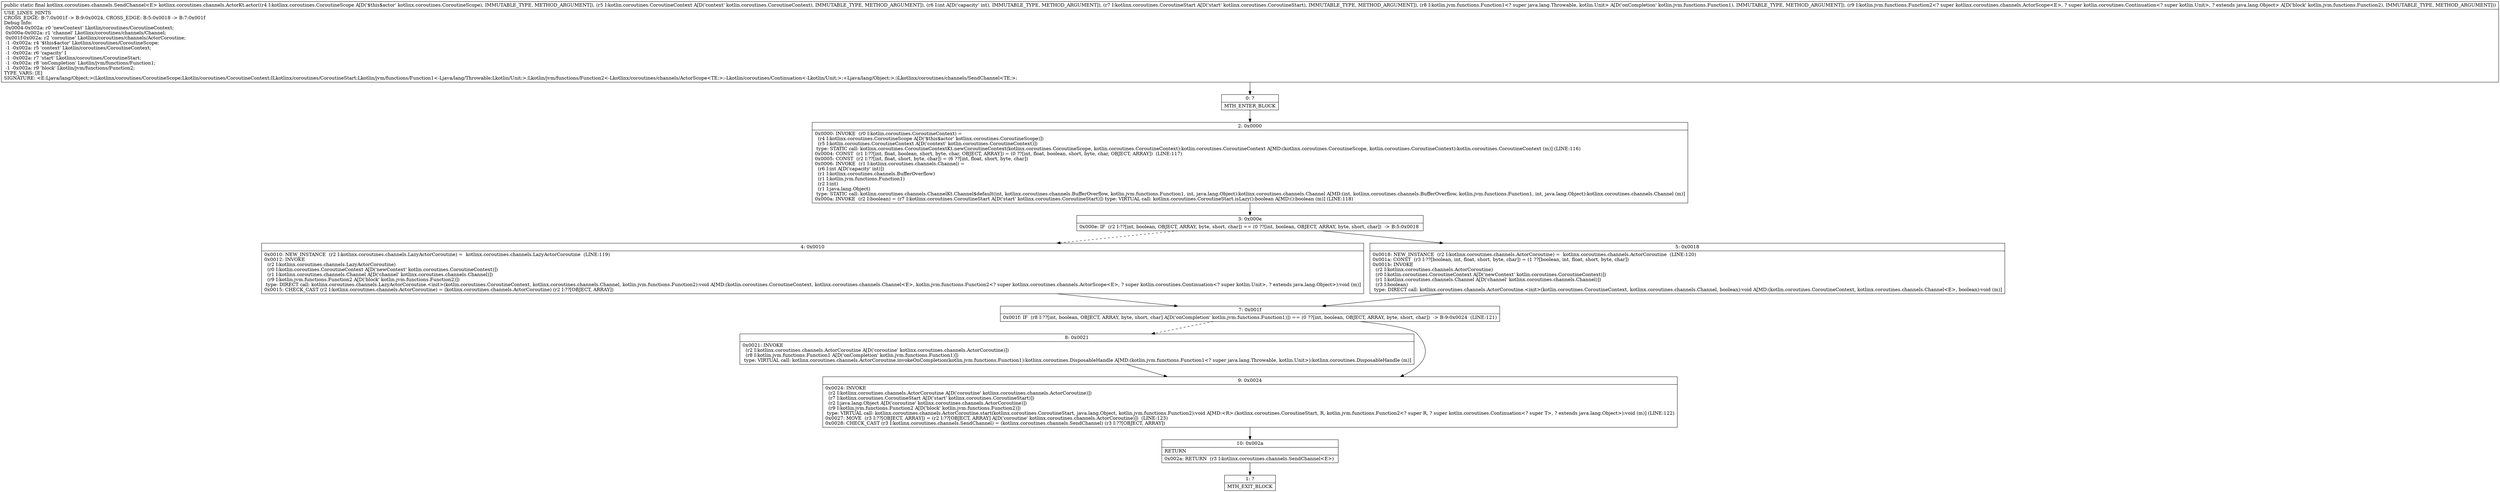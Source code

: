 digraph "CFG forkotlinx.coroutines.channels.ActorKt.actor(Lkotlinx\/coroutines\/CoroutineScope;Lkotlin\/coroutines\/CoroutineContext;ILkotlinx\/coroutines\/CoroutineStart;Lkotlin\/jvm\/functions\/Function1;Lkotlin\/jvm\/functions\/Function2;)Lkotlinx\/coroutines\/channels\/SendChannel;" {
Node_0 [shape=record,label="{0\:\ ?|MTH_ENTER_BLOCK\l}"];
Node_2 [shape=record,label="{2\:\ 0x0000|0x0000: INVOKE  (r0 I:kotlin.coroutines.CoroutineContext) = \l  (r4 I:kotlinx.coroutines.CoroutineScope A[D('$this$actor' kotlinx.coroutines.CoroutineScope)])\l  (r5 I:kotlin.coroutines.CoroutineContext A[D('context' kotlin.coroutines.CoroutineContext)])\l type: STATIC call: kotlinx.coroutines.CoroutineContextKt.newCoroutineContext(kotlinx.coroutines.CoroutineScope, kotlin.coroutines.CoroutineContext):kotlin.coroutines.CoroutineContext A[MD:(kotlinx.coroutines.CoroutineScope, kotlin.coroutines.CoroutineContext):kotlin.coroutines.CoroutineContext (m)] (LINE:116)\l0x0004: CONST  (r1 I:??[int, float, boolean, short, byte, char, OBJECT, ARRAY]) = (0 ??[int, float, boolean, short, byte, char, OBJECT, ARRAY])  (LINE:117)\l0x0005: CONST  (r2 I:??[int, float, short, byte, char]) = (6 ??[int, float, short, byte, char]) \l0x0006: INVOKE  (r1 I:kotlinx.coroutines.channels.Channel) = \l  (r6 I:int A[D('capacity' int)])\l  (r1 I:kotlinx.coroutines.channels.BufferOverflow)\l  (r1 I:kotlin.jvm.functions.Function1)\l  (r2 I:int)\l  (r1 I:java.lang.Object)\l type: STATIC call: kotlinx.coroutines.channels.ChannelKt.Channel$default(int, kotlinx.coroutines.channels.BufferOverflow, kotlin.jvm.functions.Function1, int, java.lang.Object):kotlinx.coroutines.channels.Channel A[MD:(int, kotlinx.coroutines.channels.BufferOverflow, kotlin.jvm.functions.Function1, int, java.lang.Object):kotlinx.coroutines.channels.Channel (m)]\l0x000a: INVOKE  (r2 I:boolean) = (r7 I:kotlinx.coroutines.CoroutineStart A[D('start' kotlinx.coroutines.CoroutineStart)]) type: VIRTUAL call: kotlinx.coroutines.CoroutineStart.isLazy():boolean A[MD:():boolean (m)] (LINE:118)\l}"];
Node_3 [shape=record,label="{3\:\ 0x000e|0x000e: IF  (r2 I:??[int, boolean, OBJECT, ARRAY, byte, short, char]) == (0 ??[int, boolean, OBJECT, ARRAY, byte, short, char])  \-\> B:5:0x0018 \l}"];
Node_4 [shape=record,label="{4\:\ 0x0010|0x0010: NEW_INSTANCE  (r2 I:kotlinx.coroutines.channels.LazyActorCoroutine) =  kotlinx.coroutines.channels.LazyActorCoroutine  (LINE:119)\l0x0012: INVOKE  \l  (r2 I:kotlinx.coroutines.channels.LazyActorCoroutine)\l  (r0 I:kotlin.coroutines.CoroutineContext A[D('newContext' kotlin.coroutines.CoroutineContext)])\l  (r1 I:kotlinx.coroutines.channels.Channel A[D('channel' kotlinx.coroutines.channels.Channel)])\l  (r9 I:kotlin.jvm.functions.Function2 A[D('block' kotlin.jvm.functions.Function2)])\l type: DIRECT call: kotlinx.coroutines.channels.LazyActorCoroutine.\<init\>(kotlin.coroutines.CoroutineContext, kotlinx.coroutines.channels.Channel, kotlin.jvm.functions.Function2):void A[MD:(kotlin.coroutines.CoroutineContext, kotlinx.coroutines.channels.Channel\<E\>, kotlin.jvm.functions.Function2\<? super kotlinx.coroutines.channels.ActorScope\<E\>, ? super kotlin.coroutines.Continuation\<? super kotlin.Unit\>, ? extends java.lang.Object\>):void (m)]\l0x0015: CHECK_CAST (r2 I:kotlinx.coroutines.channels.ActorCoroutine) = (kotlinx.coroutines.channels.ActorCoroutine) (r2 I:??[OBJECT, ARRAY]) \l}"];
Node_7 [shape=record,label="{7\:\ 0x001f|0x001f: IF  (r8 I:??[int, boolean, OBJECT, ARRAY, byte, short, char] A[D('onCompletion' kotlin.jvm.functions.Function1)]) == (0 ??[int, boolean, OBJECT, ARRAY, byte, short, char])  \-\> B:9:0x0024  (LINE:121)\l}"];
Node_8 [shape=record,label="{8\:\ 0x0021|0x0021: INVOKE  \l  (r2 I:kotlinx.coroutines.channels.ActorCoroutine A[D('coroutine' kotlinx.coroutines.channels.ActorCoroutine)])\l  (r8 I:kotlin.jvm.functions.Function1 A[D('onCompletion' kotlin.jvm.functions.Function1)])\l type: VIRTUAL call: kotlinx.coroutines.channels.ActorCoroutine.invokeOnCompletion(kotlin.jvm.functions.Function1):kotlinx.coroutines.DisposableHandle A[MD:(kotlin.jvm.functions.Function1\<? super java.lang.Throwable, kotlin.Unit\>):kotlinx.coroutines.DisposableHandle (m)]\l}"];
Node_9 [shape=record,label="{9\:\ 0x0024|0x0024: INVOKE  \l  (r2 I:kotlinx.coroutines.channels.ActorCoroutine A[D('coroutine' kotlinx.coroutines.channels.ActorCoroutine)])\l  (r7 I:kotlinx.coroutines.CoroutineStart A[D('start' kotlinx.coroutines.CoroutineStart)])\l  (r2 I:java.lang.Object A[D('coroutine' kotlinx.coroutines.channels.ActorCoroutine)])\l  (r9 I:kotlin.jvm.functions.Function2 A[D('block' kotlin.jvm.functions.Function2)])\l type: VIRTUAL call: kotlinx.coroutines.channels.ActorCoroutine.start(kotlinx.coroutines.CoroutineStart, java.lang.Object, kotlin.jvm.functions.Function2):void A[MD:\<R\>:(kotlinx.coroutines.CoroutineStart, R, kotlin.jvm.functions.Function2\<? super R, ? super kotlin.coroutines.Continuation\<? super T\>, ? extends java.lang.Object\>):void (m)] (LINE:122)\l0x0027: MOVE  (r3 I:??[OBJECT, ARRAY]) = (r2 I:??[OBJECT, ARRAY] A[D('coroutine' kotlinx.coroutines.channels.ActorCoroutine)])  (LINE:123)\l0x0028: CHECK_CAST (r3 I:kotlinx.coroutines.channels.SendChannel) = (kotlinx.coroutines.channels.SendChannel) (r3 I:??[OBJECT, ARRAY]) \l}"];
Node_10 [shape=record,label="{10\:\ 0x002a|RETURN\l|0x002a: RETURN  (r3 I:kotlinx.coroutines.channels.SendChannel\<E\>) \l}"];
Node_1 [shape=record,label="{1\:\ ?|MTH_EXIT_BLOCK\l}"];
Node_5 [shape=record,label="{5\:\ 0x0018|0x0018: NEW_INSTANCE  (r2 I:kotlinx.coroutines.channels.ActorCoroutine) =  kotlinx.coroutines.channels.ActorCoroutine  (LINE:120)\l0x001a: CONST  (r3 I:??[boolean, int, float, short, byte, char]) = (1 ??[boolean, int, float, short, byte, char]) \l0x001b: INVOKE  \l  (r2 I:kotlinx.coroutines.channels.ActorCoroutine)\l  (r0 I:kotlin.coroutines.CoroutineContext A[D('newContext' kotlin.coroutines.CoroutineContext)])\l  (r1 I:kotlinx.coroutines.channels.Channel A[D('channel' kotlinx.coroutines.channels.Channel)])\l  (r3 I:boolean)\l type: DIRECT call: kotlinx.coroutines.channels.ActorCoroutine.\<init\>(kotlin.coroutines.CoroutineContext, kotlinx.coroutines.channels.Channel, boolean):void A[MD:(kotlin.coroutines.CoroutineContext, kotlinx.coroutines.channels.Channel\<E\>, boolean):void (m)]\l}"];
MethodNode[shape=record,label="{public static final kotlinx.coroutines.channels.SendChannel\<E\> kotlinx.coroutines.channels.ActorKt.actor((r4 I:kotlinx.coroutines.CoroutineScope A[D('$this$actor' kotlinx.coroutines.CoroutineScope), IMMUTABLE_TYPE, METHOD_ARGUMENT]), (r5 I:kotlin.coroutines.CoroutineContext A[D('context' kotlin.coroutines.CoroutineContext), IMMUTABLE_TYPE, METHOD_ARGUMENT]), (r6 I:int A[D('capacity' int), IMMUTABLE_TYPE, METHOD_ARGUMENT]), (r7 I:kotlinx.coroutines.CoroutineStart A[D('start' kotlinx.coroutines.CoroutineStart), IMMUTABLE_TYPE, METHOD_ARGUMENT]), (r8 I:kotlin.jvm.functions.Function1\<? super java.lang.Throwable, kotlin.Unit\> A[D('onCompletion' kotlin.jvm.functions.Function1), IMMUTABLE_TYPE, METHOD_ARGUMENT]), (r9 I:kotlin.jvm.functions.Function2\<? super kotlinx.coroutines.channels.ActorScope\<E\>, ? super kotlin.coroutines.Continuation\<? super kotlin.Unit\>, ? extends java.lang.Object\> A[D('block' kotlin.jvm.functions.Function2), IMMUTABLE_TYPE, METHOD_ARGUMENT]))  | USE_LINES_HINTS\lCROSS_EDGE: B:7:0x001f \-\> B:9:0x0024, CROSS_EDGE: B:5:0x0018 \-\> B:7:0x001f\lDebug Info:\l  0x0004\-0x002a: r0 'newContext' Lkotlin\/coroutines\/CoroutineContext;\l  0x000a\-0x002a: r1 'channel' Lkotlinx\/coroutines\/channels\/Channel;\l  0x001f\-0x002a: r2 'coroutine' Lkotlinx\/coroutines\/channels\/ActorCoroutine;\l  \-1 \-0x002a: r4 '$this$actor' Lkotlinx\/coroutines\/CoroutineScope;\l  \-1 \-0x002a: r5 'context' Lkotlin\/coroutines\/CoroutineContext;\l  \-1 \-0x002a: r6 'capacity' I\l  \-1 \-0x002a: r7 'start' Lkotlinx\/coroutines\/CoroutineStart;\l  \-1 \-0x002a: r8 'onCompletion' Lkotlin\/jvm\/functions\/Function1;\l  \-1 \-0x002a: r9 'block' Lkotlin\/jvm\/functions\/Function2;\lTYPE_VARS: [E]\lSIGNATURE: \<E:Ljava\/lang\/Object;\>(Lkotlinx\/coroutines\/CoroutineScope;Lkotlin\/coroutines\/CoroutineContext;ILkotlinx\/coroutines\/CoroutineStart;Lkotlin\/jvm\/functions\/Function1\<\-Ljava\/lang\/Throwable;Lkotlin\/Unit;\>;Lkotlin\/jvm\/functions\/Function2\<\-Lkotlinx\/coroutines\/channels\/ActorScope\<TE;\>;\-Lkotlin\/coroutines\/Continuation\<\-Lkotlin\/Unit;\>;+Ljava\/lang\/Object;\>;)Lkotlinx\/coroutines\/channels\/SendChannel\<TE;\>;\l}"];
MethodNode -> Node_0;Node_0 -> Node_2;
Node_2 -> Node_3;
Node_3 -> Node_4[style=dashed];
Node_3 -> Node_5;
Node_4 -> Node_7;
Node_7 -> Node_8[style=dashed];
Node_7 -> Node_9;
Node_8 -> Node_9;
Node_9 -> Node_10;
Node_10 -> Node_1;
Node_5 -> Node_7;
}

